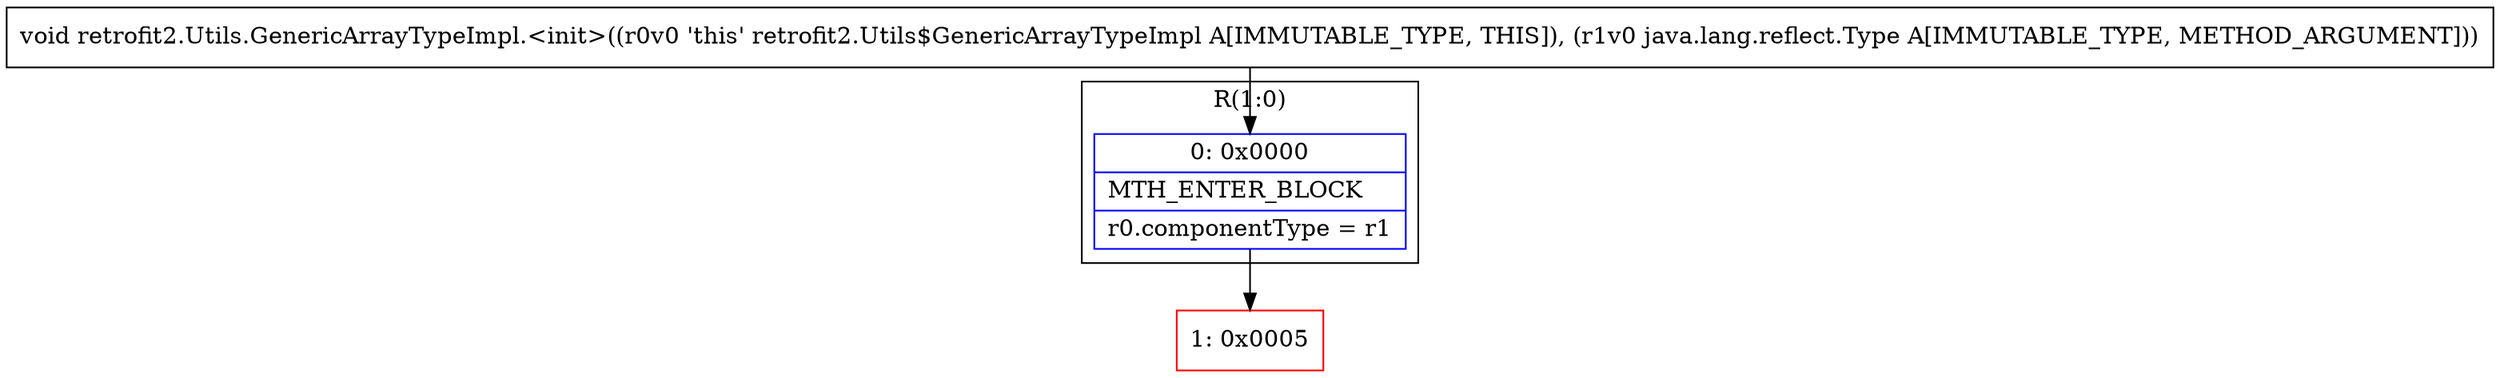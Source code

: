 digraph "CFG forretrofit2.Utils.GenericArrayTypeImpl.\<init\>(Ljava\/lang\/reflect\/Type;)V" {
subgraph cluster_Region_174180437 {
label = "R(1:0)";
node [shape=record,color=blue];
Node_0 [shape=record,label="{0\:\ 0x0000|MTH_ENTER_BLOCK\l|r0.componentType = r1\l}"];
}
Node_1 [shape=record,color=red,label="{1\:\ 0x0005}"];
MethodNode[shape=record,label="{void retrofit2.Utils.GenericArrayTypeImpl.\<init\>((r0v0 'this' retrofit2.Utils$GenericArrayTypeImpl A[IMMUTABLE_TYPE, THIS]), (r1v0 java.lang.reflect.Type A[IMMUTABLE_TYPE, METHOD_ARGUMENT])) }"];
MethodNode -> Node_0;
Node_0 -> Node_1;
}

